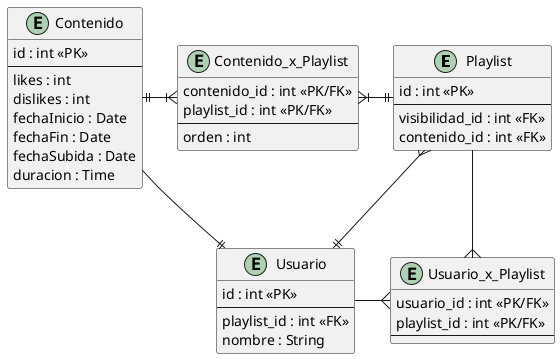 ﻿@startuml DER-2canciones

entity Playlist {
  id : int <<PK>>
  --
  visibilidad_id : int <<FK>>
  contenido_id : int <<FK>>
}

entity Contenido {
  id : int <<PK>>
  --
  likes : int
  dislikes : int
  fechaInicio : Date
  fechaFin : Date
  fechaSubida : Date
  duracion : Time
  ' embebo estadistica
  ' Dejo todas aca, porque uso SintleTable
}

entity Usuario_x_Playlist {
  usuario_id : int <<PK/FK>>
  playlist_id : int <<PK/FK>>
  --
}

entity Contenido_x_Playlist {
  contenido_id : int <<PK/FK>>
  playlist_id : int <<PK/FK>>
  --
  orden : int
}

entity Usuario {
  id : int <<PK>>
  --
  playlist_id : int <<FK>>
  nombre : String
}


Playlist --{ Usuario_x_Playlist
Usuario -right-{ Usuario_x_Playlist
Playlist ||-left|{ Contenido_x_Playlist
Contenido ||-|{ Contenido_x_Playlist
Playlist }--|| Usuario
Contenido -right-|| Usuario

@enduml